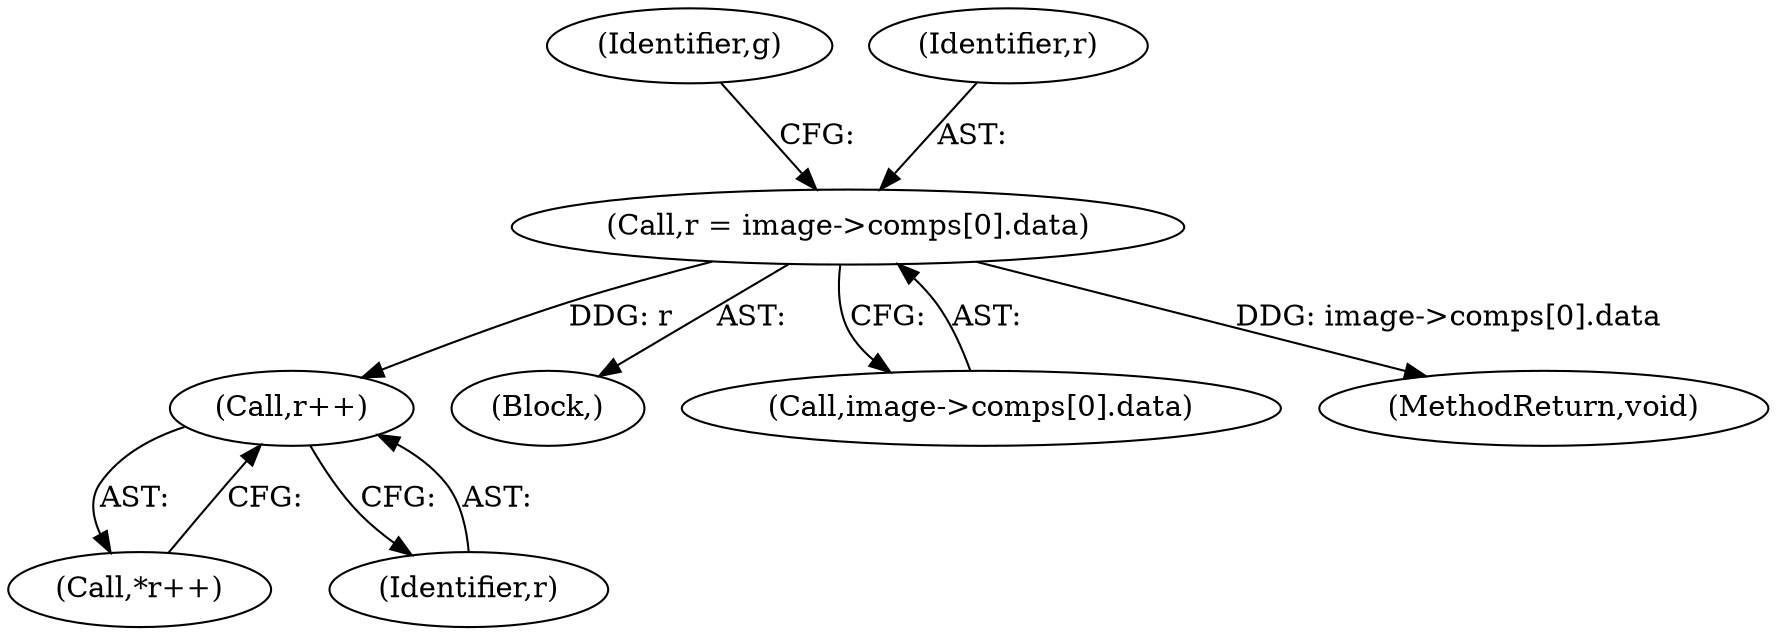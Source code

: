 digraph "0_openjpeg_2e5ab1d9987831c981ff05862e8ccf1381ed58ea@array" {
"1001390" [label="(Call,r = image->comps[0].data)"];
"1001429" [label="(Call,r++)"];
"1001400" [label="(Identifier,g)"];
"1001188" [label="(Block,)"];
"1001429" [label="(Call,r++)"];
"1001428" [label="(Call,*r++)"];
"1001430" [label="(Identifier,r)"];
"1001390" [label="(Call,r = image->comps[0].data)"];
"1001391" [label="(Identifier,r)"];
"1001392" [label="(Call,image->comps[0].data)"];
"1001487" [label="(MethodReturn,void)"];
"1001390" -> "1001188"  [label="AST: "];
"1001390" -> "1001392"  [label="CFG: "];
"1001391" -> "1001390"  [label="AST: "];
"1001392" -> "1001390"  [label="AST: "];
"1001400" -> "1001390"  [label="CFG: "];
"1001390" -> "1001487"  [label="DDG: image->comps[0].data"];
"1001390" -> "1001429"  [label="DDG: r"];
"1001429" -> "1001428"  [label="AST: "];
"1001429" -> "1001430"  [label="CFG: "];
"1001430" -> "1001429"  [label="AST: "];
"1001428" -> "1001429"  [label="CFG: "];
}
